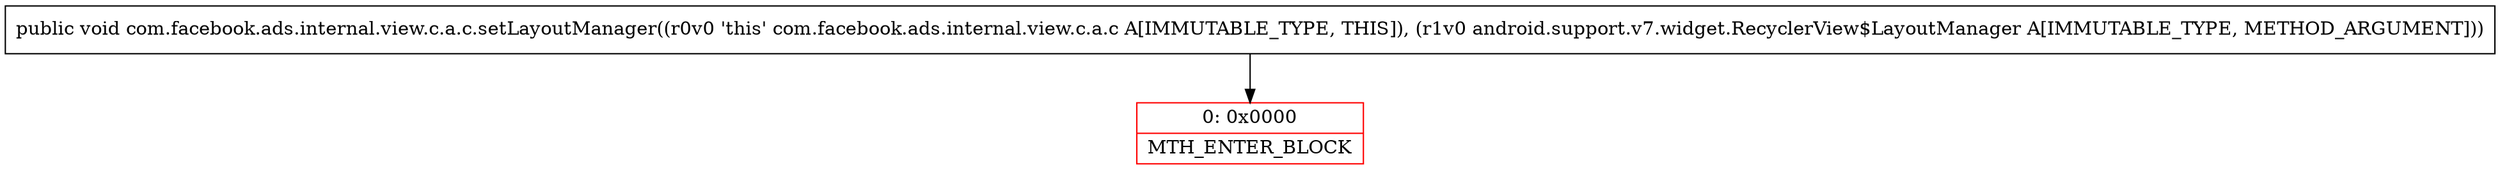 digraph "CFG forcom.facebook.ads.internal.view.c.a.c.setLayoutManager(Landroid\/support\/v7\/widget\/RecyclerView$LayoutManager;)V" {
subgraph cluster_Region_2079668399 {
label = "R(0)";
node [shape=record,color=blue];
}
Node_0 [shape=record,color=red,label="{0\:\ 0x0000|MTH_ENTER_BLOCK\l}"];
MethodNode[shape=record,label="{public void com.facebook.ads.internal.view.c.a.c.setLayoutManager((r0v0 'this' com.facebook.ads.internal.view.c.a.c A[IMMUTABLE_TYPE, THIS]), (r1v0 android.support.v7.widget.RecyclerView$LayoutManager A[IMMUTABLE_TYPE, METHOD_ARGUMENT])) }"];
MethodNode -> Node_0;
}

